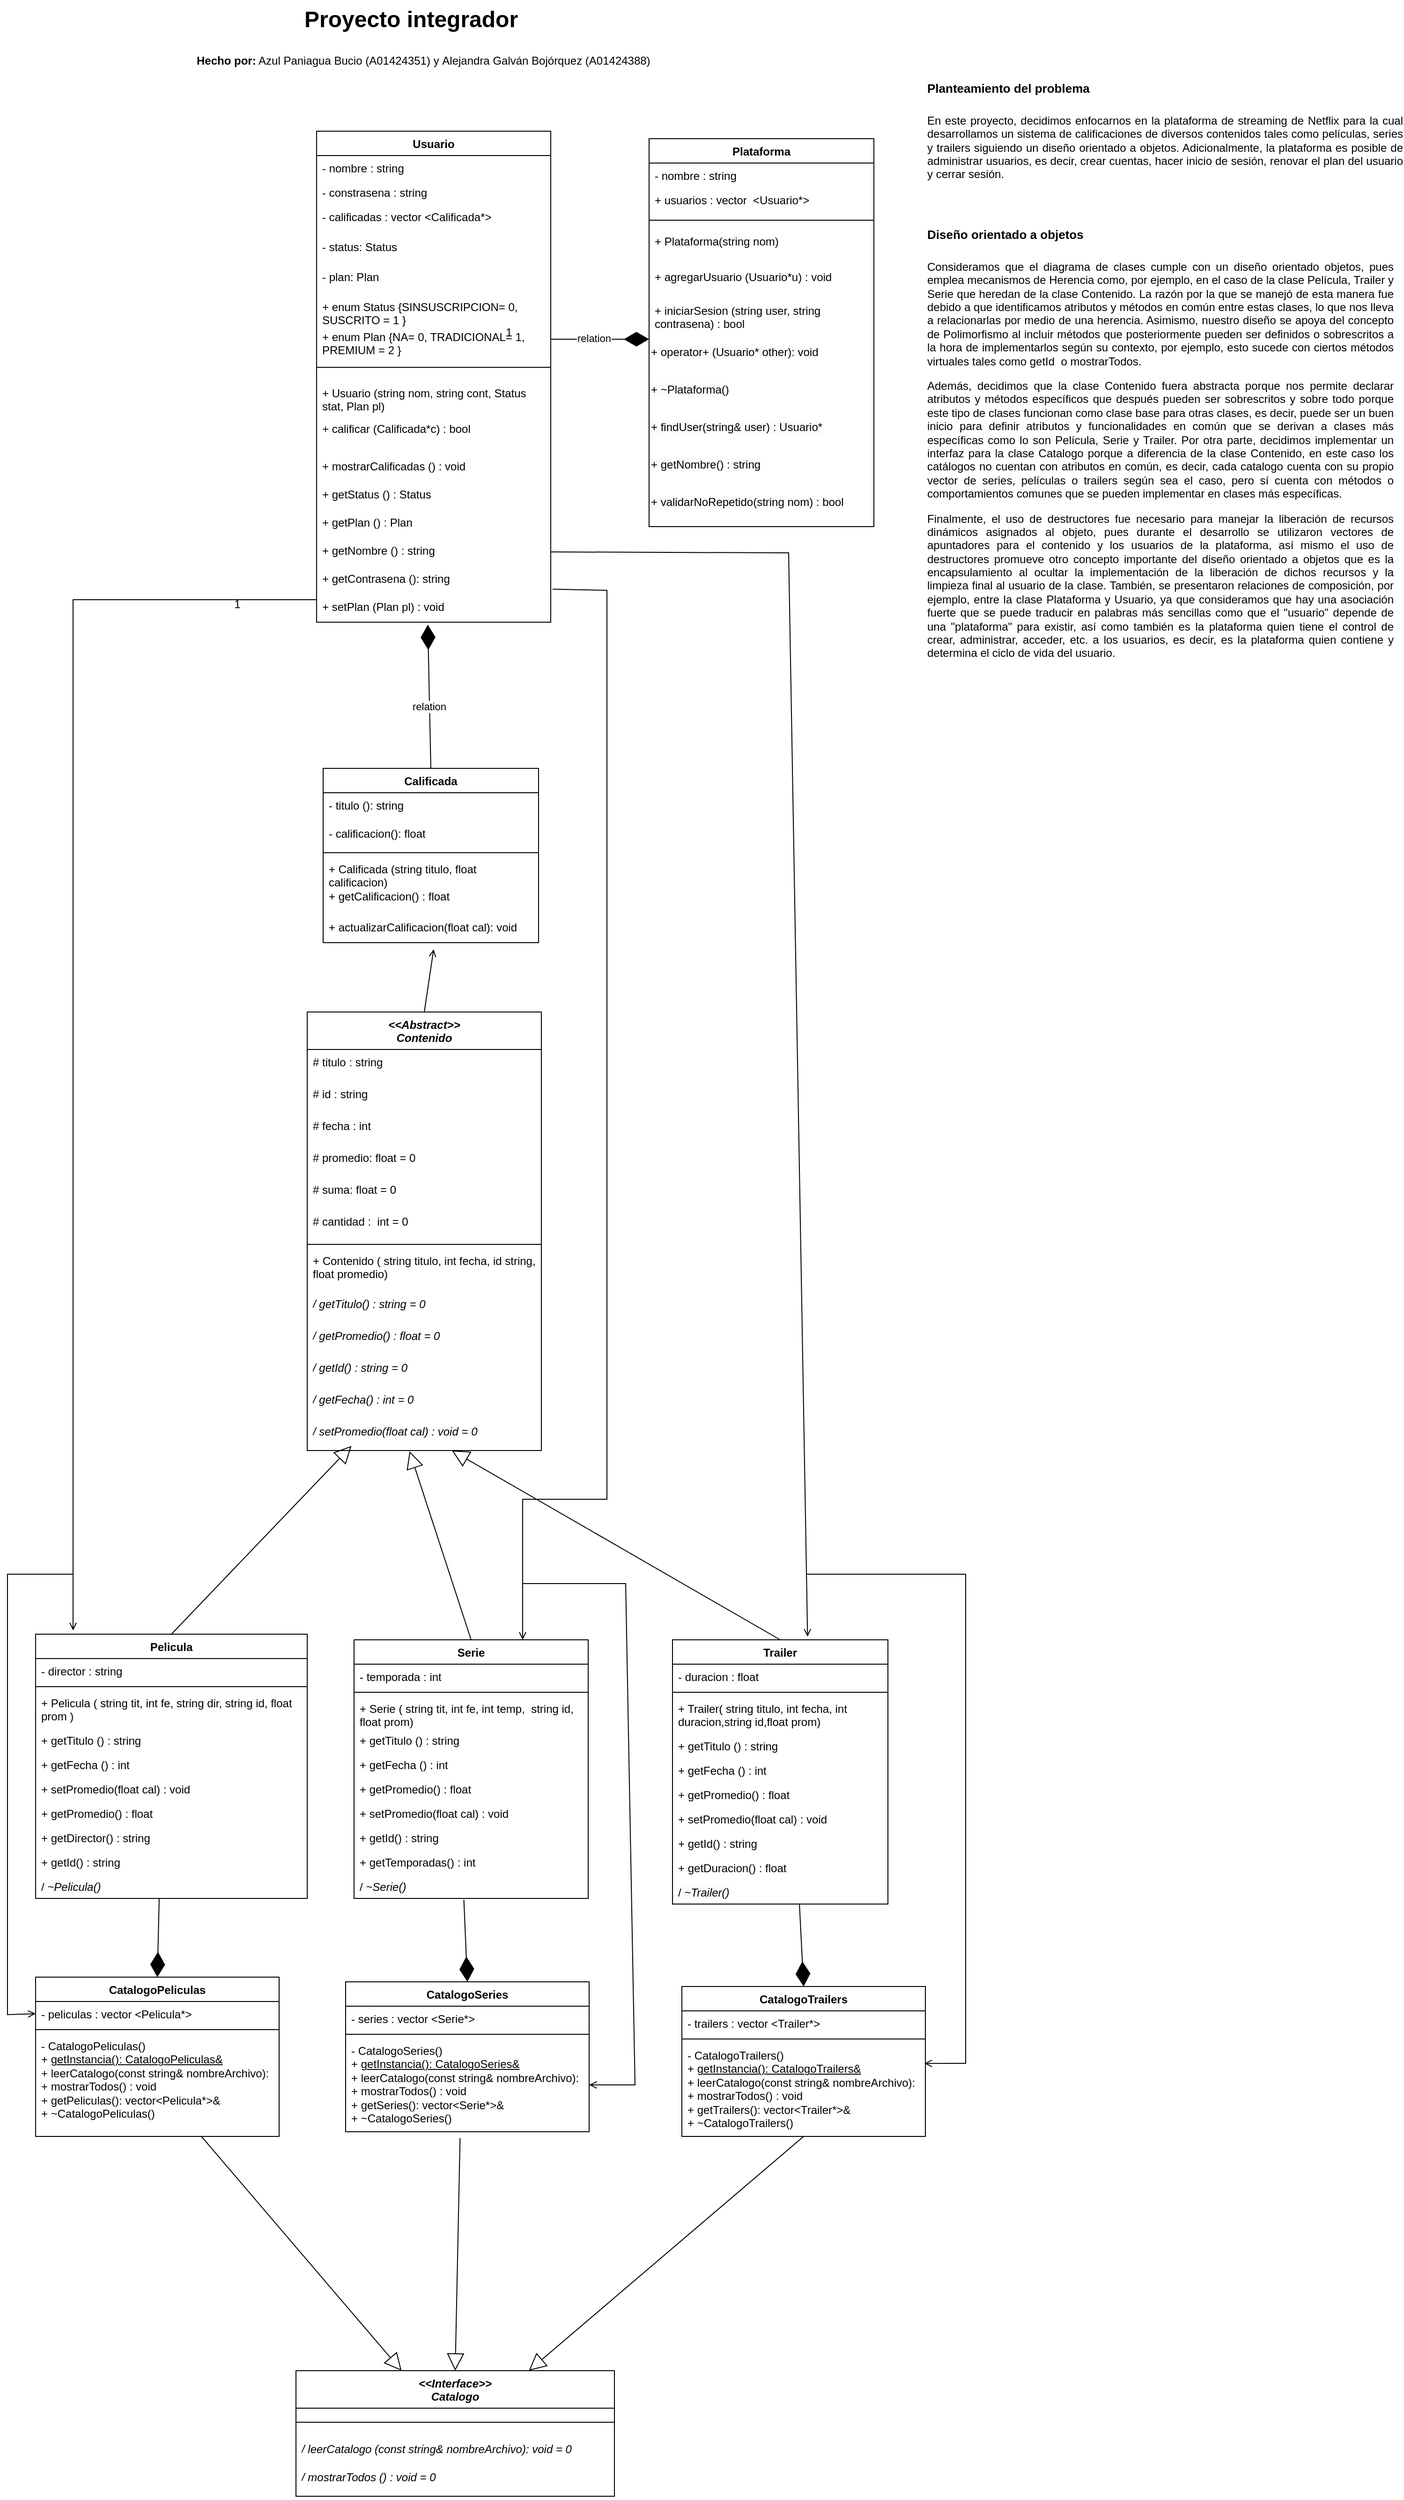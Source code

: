 <mxfile version="24.5.2" type="google">
  <diagram name="Page-1" id="PR3UbSq3GAG8UYINNiH3">
    <mxGraphModel grid="1" page="1" gridSize="10" guides="1" tooltips="1" connect="1" arrows="1" fold="1" pageScale="1" pageWidth="850" pageHeight="1100" math="0" shadow="0">
      <root>
        <mxCell id="0" />
        <mxCell id="1" parent="0" />
        <mxCell id="RWqrNpEoHMnm_cS70pv2-60" value="&lt;h1 style=&quot;margin-top: 0px;&quot;&gt;Proyecto integrador&lt;/h1&gt;" style="text;html=1;whiteSpace=wrap;overflow=hidden;rounded=0;" vertex="1" parent="1">
          <mxGeometry x="-515" y="-1080" width="240" height="60" as="geometry" />
        </mxCell>
        <mxCell id="f2fe7t0hbXHJu--hyNN4-9" value="&lt;h1 style=&quot;margin-top: 0px; line-height: 30%;&quot;&gt;&lt;font style=&quot;font-size: 12px;&quot;&gt;Hecho por:&lt;/font&gt;&lt;font style=&quot;font-size: 12px; font-weight: normal;&quot;&gt; Azul Paniagua Bucio (A01424351) y&amp;nbsp;&lt;/font&gt;&lt;span style=&quot;font-weight: normal; font-size: 12px;&quot;&gt;&lt;font style=&quot;font-size: 12px;&quot;&gt;Alejandra Galván Bojórquez (A01424388)&lt;/font&gt;&lt;/span&gt;&lt;/h1&gt;&lt;div style=&quot;line-height: 30%;&quot;&gt;&lt;font style=&quot;font-size: 12px;&quot;&gt;&amp;nbsp;&lt;/font&gt;&lt;/div&gt;" style="text;html=1;whiteSpace=wrap;overflow=hidden;rounded=0;" vertex="1" parent="1">
          <mxGeometry x="-630" y="-1030" width="510" height="30" as="geometry" />
        </mxCell>
        <mxCell id="f2fe7t0hbXHJu--hyNN4-56" value="Calificada" style="swimlane;fontStyle=1;align=center;verticalAlign=top;childLayout=stackLayout;horizontal=1;startSize=26;horizontalStack=0;resizeParent=1;resizeParentMax=0;resizeLast=0;collapsible=1;marginBottom=0;whiteSpace=wrap;html=1;" vertex="1" parent="1">
          <mxGeometry x="-493" y="-260" width="230" height="186" as="geometry" />
        </mxCell>
        <mxCell id="ygapJr65QkryLRAP1zV6-1" value="&lt;div&gt;&lt;div&gt;&lt;div&gt;- titulo (): string&lt;/div&gt;&lt;/div&gt;&lt;/div&gt;" style="text;strokeColor=none;fillColor=none;align=left;verticalAlign=top;spacingLeft=4;spacingRight=4;overflow=hidden;rotatable=0;points=[[0,0.5],[1,0.5]];portConstraint=eastwest;whiteSpace=wrap;html=1;" vertex="1" parent="f2fe7t0hbXHJu--hyNN4-56">
          <mxGeometry y="26" width="230" height="30" as="geometry" />
        </mxCell>
        <mxCell id="ygapJr65QkryLRAP1zV6-2" value="&lt;div&gt;&lt;div&gt;&lt;div&gt;- calificacion(): float&lt;/div&gt;&lt;/div&gt;&lt;/div&gt;" style="text;strokeColor=none;fillColor=none;align=left;verticalAlign=top;spacingLeft=4;spacingRight=4;overflow=hidden;rotatable=0;points=[[0,0.5],[1,0.5]];portConstraint=eastwest;whiteSpace=wrap;html=1;" vertex="1" parent="f2fe7t0hbXHJu--hyNN4-56">
          <mxGeometry y="56" width="230" height="30" as="geometry" />
        </mxCell>
        <mxCell id="f2fe7t0hbXHJu--hyNN4-119" style="line;strokeWidth=1;fillColor=none;align=left;verticalAlign=middle;spacingTop=-1;spacingLeft=3;spacingRight=3;rotatable=0;labelPosition=right;points=[];portConstraint=eastwest;strokeColor=inherit;" vertex="1" parent="f2fe7t0hbXHJu--hyNN4-56">
          <mxGeometry y="86" width="230" height="8" as="geometry" />
        </mxCell>
        <mxCell id="f2fe7t0hbXHJu--hyNN4-121" value="+ Calificada (string titulo, float calificacion)&lt;div&gt;+ getCalificacion() : float&lt;/div&gt;&lt;div&gt;&lt;br&gt;&lt;/div&gt;" style="text;strokeColor=none;fillColor=none;align=left;verticalAlign=top;spacingLeft=4;spacingRight=4;overflow=hidden;rotatable=0;points=[[0,0.5],[1,0.5]];portConstraint=eastwest;whiteSpace=wrap;html=1;" vertex="1" parent="f2fe7t0hbXHJu--hyNN4-56">
          <mxGeometry y="94" width="230" height="62" as="geometry" />
        </mxCell>
        <mxCell id="ygapJr65QkryLRAP1zV6-3" value="&lt;div&gt;&lt;div&gt;&lt;div&gt;+ actualizarCalificacion(float cal): void&lt;/div&gt;&lt;/div&gt;&lt;/div&gt;" style="text;strokeColor=none;fillColor=none;align=left;verticalAlign=top;spacingLeft=4;spacingRight=4;overflow=hidden;rotatable=0;points=[[0,0.5],[1,0.5]];portConstraint=eastwest;whiteSpace=wrap;html=1;" vertex="1" parent="f2fe7t0hbXHJu--hyNN4-56">
          <mxGeometry y="156" width="230" height="30" as="geometry" />
        </mxCell>
        <mxCell id="f2fe7t0hbXHJu--hyNN4-67" value="Usuario" style="swimlane;fontStyle=1;align=center;verticalAlign=top;childLayout=stackLayout;horizontal=1;startSize=26;horizontalStack=0;resizeParent=1;resizeParentMax=0;resizeLast=0;collapsible=1;marginBottom=0;whiteSpace=wrap;html=1;" vertex="1" parent="1">
          <mxGeometry x="-500" y="-940" width="250" height="524" as="geometry" />
        </mxCell>
        <mxCell id="f2fe7t0hbXHJu--hyNN4-68" value="- nombre : string&lt;div&gt;&lt;br&gt;&lt;/div&gt;" style="text;strokeColor=none;fillColor=none;align=left;verticalAlign=top;spacingLeft=4;spacingRight=4;overflow=hidden;rotatable=0;points=[[0,0.5],[1,0.5]];portConstraint=eastwest;whiteSpace=wrap;html=1;" vertex="1" parent="f2fe7t0hbXHJu--hyNN4-67">
          <mxGeometry y="26" width="250" height="26" as="geometry" />
        </mxCell>
        <mxCell id="f2fe7t0hbXHJu--hyNN4-71" value="- constrasena : string" style="text;strokeColor=none;fillColor=none;align=left;verticalAlign=top;spacingLeft=4;spacingRight=4;overflow=hidden;rotatable=0;points=[[0,0.5],[1,0.5]];portConstraint=eastwest;whiteSpace=wrap;html=1;" vertex="1" parent="f2fe7t0hbXHJu--hyNN4-67">
          <mxGeometry y="52" width="250" height="26" as="geometry" />
        </mxCell>
        <mxCell id="f2fe7t0hbXHJu--hyNN4-72" value="- calificadas : vector &amp;lt;Calificada*&amp;gt;" style="text;strokeColor=none;fillColor=none;align=left;verticalAlign=top;spacingLeft=4;spacingRight=4;overflow=hidden;rotatable=0;points=[[0,0.5],[1,0.5]];portConstraint=eastwest;whiteSpace=wrap;html=1;" vertex="1" parent="f2fe7t0hbXHJu--hyNN4-67">
          <mxGeometry y="78" width="250" height="32" as="geometry" />
        </mxCell>
        <mxCell id="ygapJr65QkryLRAP1zV6-35" value="- status: Status" style="text;strokeColor=none;fillColor=none;align=left;verticalAlign=top;spacingLeft=4;spacingRight=4;overflow=hidden;rotatable=0;points=[[0,0.5],[1,0.5]];portConstraint=eastwest;whiteSpace=wrap;html=1;" vertex="1" parent="f2fe7t0hbXHJu--hyNN4-67">
          <mxGeometry y="110" width="250" height="32" as="geometry" />
        </mxCell>
        <mxCell id="ygapJr65QkryLRAP1zV6-36" value="- plan: Plan" style="text;strokeColor=none;fillColor=none;align=left;verticalAlign=top;spacingLeft=4;spacingRight=4;overflow=hidden;rotatable=0;points=[[0,0.5],[1,0.5]];portConstraint=eastwest;whiteSpace=wrap;html=1;" vertex="1" parent="f2fe7t0hbXHJu--hyNN4-67">
          <mxGeometry y="142" width="250" height="32" as="geometry" />
        </mxCell>
        <mxCell id="LFOxkJ6n_N2fNvhx64AH-6" value="+ enum Status {SINSUSCRIPCION= 0, SUSCRITO = 1 }" style="text;strokeColor=none;fillColor=none;align=left;verticalAlign=top;spacingLeft=4;spacingRight=4;overflow=hidden;rotatable=0;points=[[0,0.5],[1,0.5]];portConstraint=eastwest;whiteSpace=wrap;html=1;" vertex="1" parent="f2fe7t0hbXHJu--hyNN4-67">
          <mxGeometry y="174" width="250" height="32" as="geometry" />
        </mxCell>
        <mxCell id="LFOxkJ6n_N2fNvhx64AH-7" value="+ enum Plan {NA= 0, TRADICIONAL= 1, PREMIUM = 2 }" style="text;strokeColor=none;fillColor=none;align=left;verticalAlign=top;spacingLeft=4;spacingRight=4;overflow=hidden;rotatable=0;points=[[0,0.5],[1,0.5]];portConstraint=eastwest;whiteSpace=wrap;html=1;" vertex="1" parent="f2fe7t0hbXHJu--hyNN4-67">
          <mxGeometry y="206" width="250" height="32" as="geometry" />
        </mxCell>
        <mxCell id="f2fe7t0hbXHJu--hyNN4-69" value="" style="line;strokeWidth=1;fillColor=none;align=left;verticalAlign=middle;spacingTop=-1;spacingLeft=3;spacingRight=3;rotatable=0;labelPosition=right;points=[];portConstraint=eastwest;strokeColor=inherit;" vertex="1" parent="f2fe7t0hbXHJu--hyNN4-67">
          <mxGeometry y="238" width="250" height="28" as="geometry" />
        </mxCell>
        <mxCell id="LFOxkJ6n_N2fNvhx64AH-3" value="+ Usuario (string nom, string cont, Status stat, Plan pl)&amp;nbsp;" style="text;strokeColor=none;fillColor=none;align=left;verticalAlign=top;spacingLeft=4;spacingRight=4;overflow=hidden;rotatable=0;points=[[0,0.5],[1,0.5]];portConstraint=eastwest;whiteSpace=wrap;html=1;" vertex="1" parent="f2fe7t0hbXHJu--hyNN4-67">
          <mxGeometry y="266" width="250" height="38" as="geometry" />
        </mxCell>
        <mxCell id="f2fe7t0hbXHJu--hyNN4-70" value="+ calificar (Calificada*c) : bool" style="text;strokeColor=none;fillColor=none;align=left;verticalAlign=top;spacingLeft=4;spacingRight=4;overflow=hidden;rotatable=0;points=[[0,0.5],[1,0.5]];portConstraint=eastwest;whiteSpace=wrap;html=1;" vertex="1" parent="f2fe7t0hbXHJu--hyNN4-67">
          <mxGeometry y="304" width="250" height="40" as="geometry" />
        </mxCell>
        <mxCell id="VCUR_qglZ12FgEqFGpEF-26" value="&lt;div&gt;&lt;div&gt;&lt;div&gt;+ mostrarCalificadas () : void&lt;/div&gt;&lt;/div&gt;&lt;/div&gt;" style="text;strokeColor=none;fillColor=none;align=left;verticalAlign=top;spacingLeft=4;spacingRight=4;overflow=hidden;rotatable=0;points=[[0,0.5],[1,0.5]];portConstraint=eastwest;whiteSpace=wrap;html=1;" vertex="1" parent="f2fe7t0hbXHJu--hyNN4-67">
          <mxGeometry y="344" width="250" height="30" as="geometry" />
        </mxCell>
        <mxCell id="VCUR_qglZ12FgEqFGpEF-27" value="&lt;div&gt;&lt;div&gt;&lt;div&gt;+ getStatus () : Status&lt;/div&gt;&lt;/div&gt;&lt;/div&gt;" style="text;strokeColor=none;fillColor=none;align=left;verticalAlign=top;spacingLeft=4;spacingRight=4;overflow=hidden;rotatable=0;points=[[0,0.5],[1,0.5]];portConstraint=eastwest;whiteSpace=wrap;html=1;" vertex="1" parent="f2fe7t0hbXHJu--hyNN4-67">
          <mxGeometry y="374" width="250" height="30" as="geometry" />
        </mxCell>
        <mxCell id="uCkf8cGrzhcHj4z0dSB0-1" value="&lt;div&gt;&lt;div&gt;&lt;div&gt;+ getPlan () : Plan&lt;/div&gt;&lt;/div&gt;&lt;/div&gt;" style="text;strokeColor=none;fillColor=none;align=left;verticalAlign=top;spacingLeft=4;spacingRight=4;overflow=hidden;rotatable=0;points=[[0,0.5],[1,0.5]];portConstraint=eastwest;whiteSpace=wrap;html=1;" vertex="1" parent="f2fe7t0hbXHJu--hyNN4-67">
          <mxGeometry y="404" width="250" height="30" as="geometry" />
        </mxCell>
        <mxCell id="VCUR_qglZ12FgEqFGpEF-28" value="&lt;div&gt;&lt;div&gt;&lt;div&gt;+ getNombre () : string&lt;/div&gt;&lt;/div&gt;&lt;/div&gt;" style="text;strokeColor=none;fillColor=none;align=left;verticalAlign=top;spacingLeft=4;spacingRight=4;overflow=hidden;rotatable=0;points=[[0,0.5],[1,0.5]];portConstraint=eastwest;whiteSpace=wrap;html=1;" vertex="1" parent="f2fe7t0hbXHJu--hyNN4-67">
          <mxGeometry y="434" width="250" height="30" as="geometry" />
        </mxCell>
        <mxCell id="VCUR_qglZ12FgEqFGpEF-29" value="&lt;div&gt;&lt;div&gt;&lt;div&gt;+ getContrasena (): string&lt;/div&gt;&lt;/div&gt;&lt;/div&gt;" style="text;strokeColor=none;fillColor=none;align=left;verticalAlign=top;spacingLeft=4;spacingRight=4;overflow=hidden;rotatable=0;points=[[0,0.5],[1,0.5]];portConstraint=eastwest;whiteSpace=wrap;html=1;" vertex="1" parent="f2fe7t0hbXHJu--hyNN4-67">
          <mxGeometry y="464" width="250" height="30" as="geometry" />
        </mxCell>
        <mxCell id="ygapJr65QkryLRAP1zV6-37" value="&lt;div&gt;&lt;div&gt;&lt;div&gt;+ setPlan (Plan pl) : void&lt;/div&gt;&lt;/div&gt;&lt;/div&gt;" style="text;strokeColor=none;fillColor=none;align=left;verticalAlign=top;spacingLeft=4;spacingRight=4;overflow=hidden;rotatable=0;points=[[0,0.5],[1,0.5]];portConstraint=eastwest;whiteSpace=wrap;html=1;" vertex="1" parent="f2fe7t0hbXHJu--hyNN4-67">
          <mxGeometry y="494" width="250" height="30" as="geometry" />
        </mxCell>
        <mxCell id="f2fe7t0hbXHJu--hyNN4-90" value="Pelicula" style="swimlane;fontStyle=1;align=center;verticalAlign=top;childLayout=stackLayout;horizontal=1;startSize=26;horizontalStack=0;resizeParent=1;resizeParentMax=0;resizeLast=0;collapsible=1;marginBottom=0;whiteSpace=wrap;html=1;" vertex="1" parent="1">
          <mxGeometry x="-800" y="664" width="290" height="282" as="geometry" />
        </mxCell>
        <mxCell id="9oREWvD0_WZMFCLAsdle-3" value="- director : string" style="text;strokeColor=none;fillColor=none;align=left;verticalAlign=top;spacingLeft=4;spacingRight=4;overflow=hidden;rotatable=0;points=[[0,0.5],[1,0.5]];portConstraint=eastwest;whiteSpace=wrap;html=1;" vertex="1" parent="f2fe7t0hbXHJu--hyNN4-90">
          <mxGeometry y="26" width="290" height="26" as="geometry" />
        </mxCell>
        <mxCell id="f2fe7t0hbXHJu--hyNN4-92" value="" style="line;strokeWidth=1;fillColor=none;align=left;verticalAlign=middle;spacingTop=-1;spacingLeft=3;spacingRight=3;rotatable=0;labelPosition=right;points=[];portConstraint=eastwest;strokeColor=inherit;" vertex="1" parent="f2fe7t0hbXHJu--hyNN4-90">
          <mxGeometry y="52" width="290" height="8" as="geometry" />
        </mxCell>
        <mxCell id="f2fe7t0hbXHJu--hyNN4-99" value="+ Pelicula ( string tit, int fe, string dir, string id, float prom )" style="text;strokeColor=none;fillColor=none;align=left;verticalAlign=top;spacingLeft=4;spacingRight=4;overflow=hidden;rotatable=0;points=[[0,0.5],[1,0.5]];portConstraint=eastwest;whiteSpace=wrap;html=1;" vertex="1" parent="f2fe7t0hbXHJu--hyNN4-90">
          <mxGeometry y="60" width="290" height="40" as="geometry" />
        </mxCell>
        <mxCell id="f2fe7t0hbXHJu--hyNN4-93" value="+ getTitulo () : string" style="text;strokeColor=none;fillColor=none;align=left;verticalAlign=top;spacingLeft=4;spacingRight=4;overflow=hidden;rotatable=0;points=[[0,0.5],[1,0.5]];portConstraint=eastwest;whiteSpace=wrap;html=1;" vertex="1" parent="f2fe7t0hbXHJu--hyNN4-90">
          <mxGeometry y="100" width="290" height="26" as="geometry" />
        </mxCell>
        <mxCell id="f2fe7t0hbXHJu--hyNN4-95" value="+ getFecha () : int" style="text;strokeColor=none;fillColor=none;align=left;verticalAlign=top;spacingLeft=4;spacingRight=4;overflow=hidden;rotatable=0;points=[[0,0.5],[1,0.5]];portConstraint=eastwest;whiteSpace=wrap;html=1;" vertex="1" parent="f2fe7t0hbXHJu--hyNN4-90">
          <mxGeometry y="126" width="290" height="26" as="geometry" />
        </mxCell>
        <mxCell id="ygapJr65QkryLRAP1zV6-15" value="+ setPromedio(float cal) : void" style="text;strokeColor=none;fillColor=none;align=left;verticalAlign=top;spacingLeft=4;spacingRight=4;overflow=hidden;rotatable=0;points=[[0,0.5],[1,0.5]];portConstraint=eastwest;whiteSpace=wrap;html=1;" vertex="1" parent="f2fe7t0hbXHJu--hyNN4-90">
          <mxGeometry y="152" width="290" height="26" as="geometry" />
        </mxCell>
        <mxCell id="ygapJr65QkryLRAP1zV6-16" value="+ getPromedio() : float" style="text;strokeColor=none;fillColor=none;align=left;verticalAlign=top;spacingLeft=4;spacingRight=4;overflow=hidden;rotatable=0;points=[[0,0.5],[1,0.5]];portConstraint=eastwest;whiteSpace=wrap;html=1;" vertex="1" parent="f2fe7t0hbXHJu--hyNN4-90">
          <mxGeometry y="178" width="290" height="26" as="geometry" />
        </mxCell>
        <mxCell id="ygapJr65QkryLRAP1zV6-17" value="+ getDirector() : string" style="text;strokeColor=none;fillColor=none;align=left;verticalAlign=top;spacingLeft=4;spacingRight=4;overflow=hidden;rotatable=0;points=[[0,0.5],[1,0.5]];portConstraint=eastwest;whiteSpace=wrap;html=1;" vertex="1" parent="f2fe7t0hbXHJu--hyNN4-90">
          <mxGeometry y="204" width="290" height="26" as="geometry" />
        </mxCell>
        <mxCell id="ygapJr65QkryLRAP1zV6-18" value="+ getId() : string" style="text;strokeColor=none;fillColor=none;align=left;verticalAlign=top;spacingLeft=4;spacingRight=4;overflow=hidden;rotatable=0;points=[[0,0.5],[1,0.5]];portConstraint=eastwest;whiteSpace=wrap;html=1;" vertex="1" parent="f2fe7t0hbXHJu--hyNN4-90">
          <mxGeometry y="230" width="290" height="26" as="geometry" />
        </mxCell>
        <mxCell id="g78ZaQsjaM9Lkr8JsXPa-11" value="&lt;span style=&quot;color: rgb(0, 0, 0); font-family: Helvetica; font-size: 12px; font-style: normal; font-variant-ligatures: normal; font-variant-caps: normal; font-weight: 400; letter-spacing: normal; orphans: 2; text-align: left; text-indent: 0px; text-transform: none; widows: 2; word-spacing: 0px; -webkit-text-stroke-width: 0px; white-space: normal; background-color: rgb(251, 251, 251); text-decoration-thickness: initial; text-decoration-style: initial; text-decoration-color: initial; display: inline !important; float: none;&quot;&gt;/&amp;nbsp;&lt;/span&gt;&lt;i style=&quot;forced-color-adjust: none; color: rgb(0, 0, 0); font-family: Helvetica; font-size: 12px; font-variant-ligatures: normal; font-variant-caps: normal; font-weight: 400; letter-spacing: normal; orphans: 2; text-align: left; text-indent: 0px; text-transform: none; widows: 2; word-spacing: 0px; -webkit-text-stroke-width: 0px; white-space: normal; background-color: rgb(251, 251, 251); text-decoration-thickness: initial; text-decoration-style: initial; text-decoration-color: initial;&quot;&gt;~Pelicula()&lt;/i&gt;" style="text;strokeColor=none;fillColor=none;align=left;verticalAlign=top;spacingLeft=4;spacingRight=4;overflow=hidden;rotatable=0;points=[[0,0.5],[1,0.5]];portConstraint=eastwest;whiteSpace=wrap;html=1;" vertex="1" parent="f2fe7t0hbXHJu--hyNN4-90">
          <mxGeometry y="256" width="290" height="26" as="geometry" />
        </mxCell>
        <mxCell id="f2fe7t0hbXHJu--hyNN4-100" value="CatalogoPeliculas" style="swimlane;fontStyle=1;align=center;verticalAlign=top;childLayout=stackLayout;horizontal=1;startSize=26;horizontalStack=0;resizeParent=1;resizeParentMax=0;resizeLast=0;collapsible=1;marginBottom=0;whiteSpace=wrap;html=1;" vertex="1" parent="1">
          <mxGeometry x="-800" y="1030" width="260" height="170" as="geometry" />
        </mxCell>
        <mxCell id="f2fe7t0hbXHJu--hyNN4-101" value="- peliculas : vector &amp;lt;Pelicula*&amp;gt;" style="text;strokeColor=none;fillColor=none;align=left;verticalAlign=top;spacingLeft=4;spacingRight=4;overflow=hidden;rotatable=0;points=[[0,0.5],[1,0.5]];portConstraint=eastwest;whiteSpace=wrap;html=1;" vertex="1" parent="f2fe7t0hbXHJu--hyNN4-100">
          <mxGeometry y="26" width="260" height="26" as="geometry" />
        </mxCell>
        <mxCell id="f2fe7t0hbXHJu--hyNN4-102" value="" style="line;strokeWidth=1;fillColor=none;align=left;verticalAlign=middle;spacingTop=-1;spacingLeft=3;spacingRight=3;rotatable=0;labelPosition=right;points=[];portConstraint=eastwest;strokeColor=inherit;" vertex="1" parent="f2fe7t0hbXHJu--hyNN4-100">
          <mxGeometry y="52" width="260" height="8" as="geometry" />
        </mxCell>
        <mxCell id="ygapJr65QkryLRAP1zV6-6" value="&lt;div&gt;- CatalogoPeliculas()&lt;/div&gt;&lt;div&gt;+ &lt;u&gt;getInstancia():&amp;nbsp;&lt;span style=&quot;background-color: initial;&quot;&gt;CatalogoPeliculas&amp;amp;&lt;/span&gt;&lt;/u&gt;&lt;/div&gt;&lt;div&gt;+ leerCatalogo(const string&amp;amp; nombreArchivo):&lt;/div&gt;&lt;div&gt;+ mostrarTodos() : void&lt;/div&gt;&lt;div&gt;&lt;span style=&quot;background-color: initial;&quot;&gt;+ getPeliculas():&amp;nbsp;&lt;/span&gt;&lt;span style=&quot;background-color: initial;&quot;&gt;vector&amp;lt;Pelicula*&amp;gt;&amp;amp;&lt;/span&gt;&lt;/div&gt;&lt;div&gt;+ ~CatalogoPeliculas()&lt;span style=&quot;background-color: initial;&quot;&gt;&lt;br&gt;&lt;/span&gt;&lt;/div&gt;" style="text;strokeColor=none;fillColor=none;align=left;verticalAlign=top;spacingLeft=4;spacingRight=4;overflow=hidden;rotatable=0;points=[[0,0.5],[1,0.5]];portConstraint=eastwest;whiteSpace=wrap;html=1;" vertex="1" parent="f2fe7t0hbXHJu--hyNN4-100">
          <mxGeometry y="60" width="260" height="110" as="geometry" />
        </mxCell>
        <mxCell id="f2fe7t0hbXHJu--hyNN4-110" value="Plataforma" style="swimlane;fontStyle=1;align=center;verticalAlign=top;childLayout=stackLayout;horizontal=1;startSize=26;horizontalStack=0;resizeParent=1;resizeParentMax=0;resizeLast=0;collapsible=1;marginBottom=0;whiteSpace=wrap;html=1;" vertex="1" parent="1">
          <mxGeometry x="-145" y="-932" width="240" height="414" as="geometry" />
        </mxCell>
        <mxCell id="LFOxkJ6n_N2fNvhx64AH-4" value="- nombre : string" style="text;strokeColor=none;fillColor=none;align=left;verticalAlign=top;spacingLeft=4;spacingRight=4;overflow=hidden;rotatable=0;points=[[0,0.5],[1,0.5]];portConstraint=eastwest;whiteSpace=wrap;html=1;" vertex="1" parent="f2fe7t0hbXHJu--hyNN4-110">
          <mxGeometry y="26" width="240" height="26" as="geometry" />
        </mxCell>
        <mxCell id="f2fe7t0hbXHJu--hyNN4-111" value="+ usuarios : vector&amp;nbsp; &amp;lt;Usuario*&amp;gt;" style="text;strokeColor=none;fillColor=none;align=left;verticalAlign=top;spacingLeft=4;spacingRight=4;overflow=hidden;rotatable=0;points=[[0,0.5],[1,0.5]];portConstraint=eastwest;whiteSpace=wrap;html=1;" vertex="1" parent="f2fe7t0hbXHJu--hyNN4-110">
          <mxGeometry y="52" width="240" height="26" as="geometry" />
        </mxCell>
        <mxCell id="f2fe7t0hbXHJu--hyNN4-112" value="" style="line;strokeWidth=1;fillColor=none;align=left;verticalAlign=middle;spacingTop=-1;spacingLeft=3;spacingRight=3;rotatable=0;labelPosition=right;points=[];portConstraint=eastwest;strokeColor=inherit;" vertex="1" parent="f2fe7t0hbXHJu--hyNN4-110">
          <mxGeometry y="78" width="240" height="18" as="geometry" />
        </mxCell>
        <mxCell id="ygapJr65QkryLRAP1zV6-29" value="+ Plataforma(string nom)" style="text;strokeColor=none;fillColor=none;align=left;verticalAlign=top;spacingLeft=4;spacingRight=4;overflow=hidden;rotatable=0;points=[[0,0.5],[1,0.5]];portConstraint=eastwest;whiteSpace=wrap;html=1;" vertex="1" parent="f2fe7t0hbXHJu--hyNN4-110">
          <mxGeometry y="96" width="240" height="38" as="geometry" />
        </mxCell>
        <mxCell id="LFOxkJ6n_N2fNvhx64AH-5" value="+ agregarUsuario (Usuario*u) : void" style="text;strokeColor=none;fillColor=none;align=left;verticalAlign=top;spacingLeft=4;spacingRight=4;overflow=hidden;rotatable=0;points=[[0,0.5],[1,0.5]];portConstraint=eastwest;whiteSpace=wrap;html=1;" vertex="1" parent="f2fe7t0hbXHJu--hyNN4-110">
          <mxGeometry y="134" width="240" height="36" as="geometry" />
        </mxCell>
        <mxCell id="LFOxkJ6n_N2fNvhx64AH-2" value="+ iniciarSesion (string user, string contrasena) : bool" style="text;strokeColor=none;fillColor=none;align=left;verticalAlign=top;spacingLeft=4;spacingRight=4;overflow=hidden;rotatable=0;points=[[0,0.5],[1,0.5]];portConstraint=eastwest;whiteSpace=wrap;html=1;" vertex="1" parent="f2fe7t0hbXHJu--hyNN4-110">
          <mxGeometry y="170" width="240" height="44" as="geometry" />
        </mxCell>
        <mxCell id="ygapJr65QkryLRAP1zV6-30" value="&lt;span style=&quot;color: rgb(0, 0, 0); font-family: Helvetica; font-size: 12px; font-style: normal; font-variant-ligatures: normal; font-variant-caps: normal; font-weight: 400; letter-spacing: normal; orphans: 2; text-align: left; text-indent: 0px; text-transform: none; widows: 2; word-spacing: 0px; -webkit-text-stroke-width: 0px; white-space: normal; background-color: rgb(251, 251, 251); text-decoration-thickness: initial; text-decoration-style: initial; text-decoration-color: initial; display: inline !important; float: none;&quot;&gt;+ operator+ (Usuario* other): void&lt;/span&gt;" style="text;whiteSpace=wrap;html=1;" vertex="1" parent="f2fe7t0hbXHJu--hyNN4-110">
          <mxGeometry y="214" width="240" height="40" as="geometry" />
        </mxCell>
        <mxCell id="ygapJr65QkryLRAP1zV6-31" value="&lt;span style=&quot;color: rgb(0, 0, 0); font-family: Helvetica; font-size: 12px; font-style: normal; font-variant-ligatures: normal; font-variant-caps: normal; font-weight: 400; letter-spacing: normal; orphans: 2; text-align: left; text-indent: 0px; text-transform: none; widows: 2; word-spacing: 0px; -webkit-text-stroke-width: 0px; white-space: normal; background-color: rgb(251, 251, 251); text-decoration-thickness: initial; text-decoration-style: initial; text-decoration-color: initial; display: inline !important; float: none;&quot;&gt;+ ~Plataforma()&lt;/span&gt;" style="text;whiteSpace=wrap;html=1;" vertex="1" parent="f2fe7t0hbXHJu--hyNN4-110">
          <mxGeometry y="254" width="240" height="40" as="geometry" />
        </mxCell>
        <mxCell id="ygapJr65QkryLRAP1zV6-33" value="&lt;span style=&quot;color: rgb(0, 0, 0); font-family: Helvetica; font-size: 12px; font-style: normal; font-variant-ligatures: normal; font-variant-caps: normal; font-weight: 400; letter-spacing: normal; orphans: 2; text-align: left; text-indent: 0px; text-transform: none; widows: 2; word-spacing: 0px; -webkit-text-stroke-width: 0px; white-space: normal; background-color: rgb(251, 251, 251); text-decoration-thickness: initial; text-decoration-style: initial; text-decoration-color: initial; display: inline !important; float: none;&quot;&gt;+ findUser(string&amp;amp; user) : Usuario*&lt;/span&gt;" style="text;whiteSpace=wrap;html=1;" vertex="1" parent="f2fe7t0hbXHJu--hyNN4-110">
          <mxGeometry y="294" width="240" height="40" as="geometry" />
        </mxCell>
        <mxCell id="ygapJr65QkryLRAP1zV6-34" value="&lt;span style=&quot;color: rgb(0, 0, 0); font-family: Helvetica; font-size: 12px; font-style: normal; font-variant-ligatures: normal; font-variant-caps: normal; font-weight: 400; letter-spacing: normal; orphans: 2; text-align: left; text-indent: 0px; text-transform: none; widows: 2; word-spacing: 0px; -webkit-text-stroke-width: 0px; white-space: normal; background-color: rgb(251, 251, 251); text-decoration-thickness: initial; text-decoration-style: initial; text-decoration-color: initial; display: inline !important; float: none;&quot;&gt;+ getNombre() : string&lt;/span&gt;" style="text;whiteSpace=wrap;html=1;" vertex="1" parent="f2fe7t0hbXHJu--hyNN4-110">
          <mxGeometry y="334" width="240" height="40" as="geometry" />
        </mxCell>
        <mxCell id="ygapJr65QkryLRAP1zV6-32" value="&lt;span style=&quot;color: rgb(0, 0, 0); font-family: Helvetica; font-size: 12px; font-style: normal; font-variant-ligatures: normal; font-variant-caps: normal; font-weight: 400; letter-spacing: normal; orphans: 2; text-align: left; text-indent: 0px; text-transform: none; widows: 2; word-spacing: 0px; -webkit-text-stroke-width: 0px; white-space: normal; background-color: rgb(251, 251, 251); text-decoration-thickness: initial; text-decoration-style: initial; text-decoration-color: initial; display: inline !important; float: none;&quot;&gt;+ validarNoRepetido(string nom) : bool&lt;/span&gt;" style="text;whiteSpace=wrap;html=1;" vertex="1" parent="f2fe7t0hbXHJu--hyNN4-110">
          <mxGeometry y="374" width="240" height="40" as="geometry" />
        </mxCell>
        <mxCell id="f2fe7t0hbXHJu--hyNN4-130" value="Trailer" style="swimlane;fontStyle=1;align=center;verticalAlign=top;childLayout=stackLayout;horizontal=1;startSize=26;horizontalStack=0;resizeParent=1;resizeParentMax=0;resizeLast=0;collapsible=1;marginBottom=0;whiteSpace=wrap;html=1;" vertex="1" parent="1">
          <mxGeometry x="-120" y="670" width="230" height="282" as="geometry" />
        </mxCell>
        <mxCell id="uEIclcREbl9YvGs-XqGo-29" value="- duracion : float" style="text;strokeColor=none;fillColor=none;align=left;verticalAlign=top;spacingLeft=4;spacingRight=4;overflow=hidden;rotatable=0;points=[[0,0.5],[1,0.5]];portConstraint=eastwest;whiteSpace=wrap;html=1;" vertex="1" parent="f2fe7t0hbXHJu--hyNN4-130">
          <mxGeometry y="26" width="230" height="26" as="geometry" />
        </mxCell>
        <mxCell id="f2fe7t0hbXHJu--hyNN4-135" style="line;strokeWidth=1;fillColor=none;align=left;verticalAlign=middle;spacingTop=-1;spacingLeft=3;spacingRight=3;rotatable=0;labelPosition=right;points=[];portConstraint=eastwest;strokeColor=inherit;" vertex="1" parent="f2fe7t0hbXHJu--hyNN4-130">
          <mxGeometry y="52" width="230" height="8" as="geometry" />
        </mxCell>
        <mxCell id="uEIclcREbl9YvGs-XqGo-30" value="+ Trailer( string titulo, int fecha, int duracion,string id,float prom)" style="text;strokeColor=none;fillColor=none;align=left;verticalAlign=top;spacingLeft=4;spacingRight=4;overflow=hidden;rotatable=0;points=[[0,0.5],[1,0.5]];portConstraint=eastwest;whiteSpace=wrap;html=1;" vertex="1" parent="f2fe7t0hbXHJu--hyNN4-130">
          <mxGeometry y="60" width="230" height="40" as="geometry" />
        </mxCell>
        <mxCell id="uEIclcREbl9YvGs-XqGo-31" value="+ getTitulo () : string" style="text;strokeColor=none;fillColor=none;align=left;verticalAlign=top;spacingLeft=4;spacingRight=4;overflow=hidden;rotatable=0;points=[[0,0.5],[1,0.5]];portConstraint=eastwest;whiteSpace=wrap;html=1;" vertex="1" parent="f2fe7t0hbXHJu--hyNN4-130">
          <mxGeometry y="100" width="230" height="26" as="geometry" />
        </mxCell>
        <mxCell id="uEIclcREbl9YvGs-XqGo-32" value="+ getFecha () : int" style="text;strokeColor=none;fillColor=none;align=left;verticalAlign=top;spacingLeft=4;spacingRight=4;overflow=hidden;rotatable=0;points=[[0,0.5],[1,0.5]];portConstraint=eastwest;whiteSpace=wrap;html=1;" vertex="1" parent="f2fe7t0hbXHJu--hyNN4-130">
          <mxGeometry y="126" width="230" height="26" as="geometry" />
        </mxCell>
        <mxCell id="ygapJr65QkryLRAP1zV6-25" value="+ getPromedio() : float" style="text;strokeColor=none;fillColor=none;align=left;verticalAlign=top;spacingLeft=4;spacingRight=4;overflow=hidden;rotatable=0;points=[[0,0.5],[1,0.5]];portConstraint=eastwest;whiteSpace=wrap;html=1;" vertex="1" parent="f2fe7t0hbXHJu--hyNN4-130">
          <mxGeometry y="152" width="230" height="26" as="geometry" />
        </mxCell>
        <mxCell id="ygapJr65QkryLRAP1zV6-26" value="+ setPromedio(float cal) : void" style="text;strokeColor=none;fillColor=none;align=left;verticalAlign=top;spacingLeft=4;spacingRight=4;overflow=hidden;rotatable=0;points=[[0,0.5],[1,0.5]];portConstraint=eastwest;whiteSpace=wrap;html=1;" vertex="1" parent="f2fe7t0hbXHJu--hyNN4-130">
          <mxGeometry y="178" width="230" height="26" as="geometry" />
        </mxCell>
        <mxCell id="ygapJr65QkryLRAP1zV6-27" value="+ getId() : string" style="text;strokeColor=none;fillColor=none;align=left;verticalAlign=top;spacingLeft=4;spacingRight=4;overflow=hidden;rotatable=0;points=[[0,0.5],[1,0.5]];portConstraint=eastwest;whiteSpace=wrap;html=1;" vertex="1" parent="f2fe7t0hbXHJu--hyNN4-130">
          <mxGeometry y="204" width="230" height="26" as="geometry" />
        </mxCell>
        <mxCell id="ygapJr65QkryLRAP1zV6-28" value="+ getDuracion() : float" style="text;strokeColor=none;fillColor=none;align=left;verticalAlign=top;spacingLeft=4;spacingRight=4;overflow=hidden;rotatable=0;points=[[0,0.5],[1,0.5]];portConstraint=eastwest;whiteSpace=wrap;html=1;" vertex="1" parent="f2fe7t0hbXHJu--hyNN4-130">
          <mxGeometry y="230" width="230" height="26" as="geometry" />
        </mxCell>
        <mxCell id="g78ZaQsjaM9Lkr8JsXPa-12" value="&lt;span style=&quot;color: rgb(0, 0, 0); font-family: Helvetica; font-size: 12px; font-style: normal; font-variant-ligatures: normal; font-variant-caps: normal; font-weight: 400; letter-spacing: normal; orphans: 2; text-align: left; text-indent: 0px; text-transform: none; widows: 2; word-spacing: 0px; -webkit-text-stroke-width: 0px; white-space: normal; background-color: rgb(251, 251, 251); text-decoration-thickness: initial; text-decoration-style: initial; text-decoration-color: initial; display: inline !important; float: none;&quot;&gt;/&amp;nbsp;&lt;/span&gt;&lt;i style=&quot;forced-color-adjust: none; color: rgb(0, 0, 0); font-family: Helvetica; font-size: 12px; font-variant-ligatures: normal; font-variant-caps: normal; font-weight: 400; letter-spacing: normal; orphans: 2; text-align: left; text-indent: 0px; text-transform: none; widows: 2; word-spacing: 0px; -webkit-text-stroke-width: 0px; white-space: normal; background-color: rgb(251, 251, 251); text-decoration-thickness: initial; text-decoration-style: initial; text-decoration-color: initial;&quot;&gt;~Trailer()&lt;/i&gt;" style="text;strokeColor=none;fillColor=none;align=left;verticalAlign=top;spacingLeft=4;spacingRight=4;overflow=hidden;rotatable=0;points=[[0,0.5],[1,0.5]];portConstraint=eastwest;whiteSpace=wrap;html=1;" vertex="1" parent="f2fe7t0hbXHJu--hyNN4-130">
          <mxGeometry y="256" width="230" height="26" as="geometry" />
        </mxCell>
        <mxCell id="f2fe7t0hbXHJu--hyNN4-138" value="" style="endArrow=diamondThin;endFill=1;endSize=24;html=1;rounded=0;entryX=0;entryY=0;entryDx=0;entryDy=0;exitX=1;exitY=0.5;exitDx=0;exitDy=0;" edge="1" parent="1" source="LFOxkJ6n_N2fNvhx64AH-7" target="ygapJr65QkryLRAP1zV6-30">
          <mxGeometry width="160" relative="1" as="geometry">
            <mxPoint x="-339" y="-650" as="sourcePoint" />
            <mxPoint x="-340" y="-710" as="targetPoint" />
          </mxGeometry>
        </mxCell>
        <mxCell id="g78ZaQsjaM9Lkr8JsXPa-40" value="relation" style="edgeLabel;html=1;align=center;verticalAlign=middle;resizable=0;points=[];" vertex="1" connectable="0" parent="f2fe7t0hbXHJu--hyNN4-138">
          <mxGeometry x="-0.137" y="1" relative="1" as="geometry">
            <mxPoint as="offset" />
          </mxGeometry>
        </mxCell>
        <mxCell id="f2fe7t0hbXHJu--hyNN4-139" value="&lt;div&gt;&lt;i&gt;&amp;lt;&amp;lt;Abstract&amp;gt;&amp;gt;&lt;/i&gt;&lt;/div&gt;&lt;i&gt;Contenido&lt;/i&gt;" style="swimlane;fontStyle=1;align=center;verticalAlign=top;childLayout=stackLayout;horizontal=1;startSize=40;horizontalStack=0;resizeParent=1;resizeParentMax=0;resizeLast=0;collapsible=1;marginBottom=0;whiteSpace=wrap;html=1;" vertex="1" parent="1">
          <mxGeometry x="-510" width="250" height="468" as="geometry" />
        </mxCell>
        <mxCell id="f2fe7t0hbXHJu--hyNN4-141" value="# titulo : string" style="text;strokeColor=none;fillColor=none;align=left;verticalAlign=top;spacingLeft=4;spacingRight=4;overflow=hidden;rotatable=0;points=[[0,0.5],[1,0.5]];portConstraint=eastwest;whiteSpace=wrap;html=1;" vertex="1" parent="f2fe7t0hbXHJu--hyNN4-139">
          <mxGeometry y="40" width="250" height="34" as="geometry" />
        </mxCell>
        <mxCell id="ygapJr65QkryLRAP1zV6-7" value="# id : string" style="text;strokeColor=none;fillColor=none;align=left;verticalAlign=top;spacingLeft=4;spacingRight=4;overflow=hidden;rotatable=0;points=[[0,0.5],[1,0.5]];portConstraint=eastwest;whiteSpace=wrap;html=1;" vertex="1" parent="f2fe7t0hbXHJu--hyNN4-139">
          <mxGeometry y="74" width="250" height="34" as="geometry" />
        </mxCell>
        <mxCell id="f2fe7t0hbXHJu--hyNN4-142" value="# fecha : int&amp;nbsp;" style="text;strokeColor=none;fillColor=none;align=left;verticalAlign=top;spacingLeft=4;spacingRight=4;overflow=hidden;rotatable=0;points=[[0,0.5],[1,0.5]];portConstraint=eastwest;whiteSpace=wrap;html=1;" vertex="1" parent="f2fe7t0hbXHJu--hyNN4-139">
          <mxGeometry y="108" width="250" height="34" as="geometry" />
        </mxCell>
        <mxCell id="7v9jkRY1sMCXLvKqTUWr-1" value="# promedio: float = 0" style="text;strokeColor=none;fillColor=none;align=left;verticalAlign=top;spacingLeft=4;spacingRight=4;overflow=hidden;rotatable=0;points=[[0,0.5],[1,0.5]];portConstraint=eastwest;whiteSpace=wrap;html=1;" vertex="1" parent="f2fe7t0hbXHJu--hyNN4-139">
          <mxGeometry y="142" width="250" height="34" as="geometry" />
        </mxCell>
        <mxCell id="ygapJr65QkryLRAP1zV6-13" value="# suma: float = 0" style="text;strokeColor=none;fillColor=none;align=left;verticalAlign=top;spacingLeft=4;spacingRight=4;overflow=hidden;rotatable=0;points=[[0,0.5],[1,0.5]];portConstraint=eastwest;whiteSpace=wrap;html=1;" vertex="1" parent="f2fe7t0hbXHJu--hyNN4-139">
          <mxGeometry y="176" width="250" height="34" as="geometry" />
        </mxCell>
        <mxCell id="ygapJr65QkryLRAP1zV6-14" value="# cantidad :&amp;nbsp; int = 0" style="text;strokeColor=none;fillColor=none;align=left;verticalAlign=top;spacingLeft=4;spacingRight=4;overflow=hidden;rotatable=0;points=[[0,0.5],[1,0.5]];portConstraint=eastwest;whiteSpace=wrap;html=1;" vertex="1" parent="f2fe7t0hbXHJu--hyNN4-139">
          <mxGeometry y="210" width="250" height="34" as="geometry" />
        </mxCell>
        <mxCell id="f2fe7t0hbXHJu--hyNN4-144" style="line;strokeWidth=1;fillColor=none;align=left;verticalAlign=middle;spacingTop=-1;spacingLeft=3;spacingRight=3;rotatable=0;labelPosition=right;points=[];portConstraint=eastwest;strokeColor=inherit;" vertex="1" parent="f2fe7t0hbXHJu--hyNN4-139">
          <mxGeometry y="244" width="250" height="8" as="geometry" />
        </mxCell>
        <mxCell id="f2fe7t0hbXHJu--hyNN4-145" value="+ Contenido ( string titulo, int fecha, id string, float promedio)" style="text;strokeColor=none;fillColor=none;align=left;verticalAlign=top;spacingLeft=4;spacingRight=4;overflow=hidden;rotatable=0;points=[[0,0.5],[1,0.5]];portConstraint=eastwest;whiteSpace=wrap;html=1;" vertex="1" parent="f2fe7t0hbXHJu--hyNN4-139">
          <mxGeometry y="252" width="250" height="46" as="geometry" />
        </mxCell>
        <mxCell id="ygapJr65QkryLRAP1zV6-8" value="&lt;i&gt;/ getTitulo() : string = 0&amp;nbsp; &amp;nbsp;&lt;/i&gt;" style="text;strokeColor=none;fillColor=none;align=left;verticalAlign=top;spacingLeft=4;spacingRight=4;overflow=hidden;rotatable=0;points=[[0,0.5],[1,0.5]];portConstraint=eastwest;whiteSpace=wrap;html=1;" vertex="1" parent="f2fe7t0hbXHJu--hyNN4-139">
          <mxGeometry y="298" width="250" height="34" as="geometry" />
        </mxCell>
        <mxCell id="ygapJr65QkryLRAP1zV6-10" value="&lt;i&gt;/ getPromedio() : float = 0&amp;nbsp; &amp;nbsp;&lt;/i&gt;" style="text;strokeColor=none;fillColor=none;align=left;verticalAlign=top;spacingLeft=4;spacingRight=4;overflow=hidden;rotatable=0;points=[[0,0.5],[1,0.5]];portConstraint=eastwest;whiteSpace=wrap;html=1;" vertex="1" parent="f2fe7t0hbXHJu--hyNN4-139">
          <mxGeometry y="332" width="250" height="34" as="geometry" />
        </mxCell>
        <mxCell id="ygapJr65QkryLRAP1zV6-9" value="&lt;i&gt;/ getId() : string = 0&amp;nbsp; &amp;nbsp;&lt;/i&gt;" style="text;strokeColor=none;fillColor=none;align=left;verticalAlign=top;spacingLeft=4;spacingRight=4;overflow=hidden;rotatable=0;points=[[0,0.5],[1,0.5]];portConstraint=eastwest;whiteSpace=wrap;html=1;" vertex="1" parent="f2fe7t0hbXHJu--hyNN4-139">
          <mxGeometry y="366" width="250" height="34" as="geometry" />
        </mxCell>
        <mxCell id="ygapJr65QkryLRAP1zV6-11" value="&lt;i&gt;/ getFecha() : int = 0&amp;nbsp; &amp;nbsp;&lt;/i&gt;" style="text;strokeColor=none;fillColor=none;align=left;verticalAlign=top;spacingLeft=4;spacingRight=4;overflow=hidden;rotatable=0;points=[[0,0.5],[1,0.5]];portConstraint=eastwest;whiteSpace=wrap;html=1;" vertex="1" parent="f2fe7t0hbXHJu--hyNN4-139">
          <mxGeometry y="400" width="250" height="34" as="geometry" />
        </mxCell>
        <mxCell id="ygapJr65QkryLRAP1zV6-12" value="&lt;i&gt;/ setPromedio(float cal) : void = 0&amp;nbsp; &amp;nbsp;&lt;/i&gt;" style="text;strokeColor=none;fillColor=none;align=left;verticalAlign=top;spacingLeft=4;spacingRight=4;overflow=hidden;rotatable=0;points=[[0,0.5],[1,0.5]];portConstraint=eastwest;whiteSpace=wrap;html=1;" vertex="1" parent="f2fe7t0hbXHJu--hyNN4-139">
          <mxGeometry y="434" width="250" height="34" as="geometry" />
        </mxCell>
        <mxCell id="uEIclcREbl9YvGs-XqGo-1" value="Serie" style="swimlane;fontStyle=1;align=center;verticalAlign=top;childLayout=stackLayout;horizontal=1;startSize=26;horizontalStack=0;resizeParent=1;resizeParentMax=0;resizeLast=0;collapsible=1;marginBottom=0;whiteSpace=wrap;html=1;" vertex="1" parent="1">
          <mxGeometry x="-460" y="670" width="250" height="276" as="geometry" />
        </mxCell>
        <mxCell id="uEIclcREbl9YvGs-XqGo-5" value="- temporada : int" style="text;strokeColor=none;fillColor=none;align=left;verticalAlign=top;spacingLeft=4;spacingRight=4;overflow=hidden;rotatable=0;points=[[0,0.5],[1,0.5]];portConstraint=eastwest;whiteSpace=wrap;html=1;" vertex="1" parent="uEIclcREbl9YvGs-XqGo-1">
          <mxGeometry y="26" width="250" height="26" as="geometry" />
        </mxCell>
        <mxCell id="uEIclcREbl9YvGs-XqGo-6" value="" style="line;strokeWidth=1;fillColor=none;align=left;verticalAlign=middle;spacingTop=-1;spacingLeft=3;spacingRight=3;rotatable=0;labelPosition=right;points=[];portConstraint=eastwest;strokeColor=inherit;" vertex="1" parent="uEIclcREbl9YvGs-XqGo-1">
          <mxGeometry y="52" width="250" height="8" as="geometry" />
        </mxCell>
        <mxCell id="uEIclcREbl9YvGs-XqGo-7" value="+ Serie ( string tit, int fe, int temp,&amp;nbsp; string id, float prom)" style="text;strokeColor=none;fillColor=none;align=left;verticalAlign=top;spacingLeft=4;spacingRight=4;overflow=hidden;rotatable=0;points=[[0,0.5],[1,0.5]];portConstraint=eastwest;whiteSpace=wrap;html=1;" vertex="1" parent="uEIclcREbl9YvGs-XqGo-1">
          <mxGeometry y="60" width="250" height="34" as="geometry" />
        </mxCell>
        <mxCell id="uEIclcREbl9YvGs-XqGo-8" value="+ getTitulo () : string" style="text;strokeColor=none;fillColor=none;align=left;verticalAlign=top;spacingLeft=4;spacingRight=4;overflow=hidden;rotatable=0;points=[[0,0.5],[1,0.5]];portConstraint=eastwest;whiteSpace=wrap;html=1;" vertex="1" parent="uEIclcREbl9YvGs-XqGo-1">
          <mxGeometry y="94" width="250" height="26" as="geometry" />
        </mxCell>
        <mxCell id="uEIclcREbl9YvGs-XqGo-9" value="+ getFecha () : int" style="text;strokeColor=none;fillColor=none;align=left;verticalAlign=top;spacingLeft=4;spacingRight=4;overflow=hidden;rotatable=0;points=[[0,0.5],[1,0.5]];portConstraint=eastwest;whiteSpace=wrap;html=1;" vertex="1" parent="uEIclcREbl9YvGs-XqGo-1">
          <mxGeometry y="120" width="250" height="26" as="geometry" />
        </mxCell>
        <mxCell id="ygapJr65QkryLRAP1zV6-20" value="+ getPromedio() : float" style="text;strokeColor=none;fillColor=none;align=left;verticalAlign=top;spacingLeft=4;spacingRight=4;overflow=hidden;rotatable=0;points=[[0,0.5],[1,0.5]];portConstraint=eastwest;whiteSpace=wrap;html=1;" vertex="1" parent="uEIclcREbl9YvGs-XqGo-1">
          <mxGeometry y="146" width="250" height="26" as="geometry" />
        </mxCell>
        <mxCell id="ygapJr65QkryLRAP1zV6-19" value="+ setPromedio(float cal) : void" style="text;strokeColor=none;fillColor=none;align=left;verticalAlign=top;spacingLeft=4;spacingRight=4;overflow=hidden;rotatable=0;points=[[0,0.5],[1,0.5]];portConstraint=eastwest;whiteSpace=wrap;html=1;" vertex="1" parent="uEIclcREbl9YvGs-XqGo-1">
          <mxGeometry y="172" width="250" height="26" as="geometry" />
        </mxCell>
        <mxCell id="ygapJr65QkryLRAP1zV6-21" value="+ getId() : string" style="text;strokeColor=none;fillColor=none;align=left;verticalAlign=top;spacingLeft=4;spacingRight=4;overflow=hidden;rotatable=0;points=[[0,0.5],[1,0.5]];portConstraint=eastwest;whiteSpace=wrap;html=1;" vertex="1" parent="uEIclcREbl9YvGs-XqGo-1">
          <mxGeometry y="198" width="250" height="26" as="geometry" />
        </mxCell>
        <mxCell id="ygapJr65QkryLRAP1zV6-22" value="+ getTemporadas() : int" style="text;strokeColor=none;fillColor=none;align=left;verticalAlign=top;spacingLeft=4;spacingRight=4;overflow=hidden;rotatable=0;points=[[0,0.5],[1,0.5]];portConstraint=eastwest;whiteSpace=wrap;html=1;" vertex="1" parent="uEIclcREbl9YvGs-XqGo-1">
          <mxGeometry y="224" width="250" height="26" as="geometry" />
        </mxCell>
        <mxCell id="g78ZaQsjaM9Lkr8JsXPa-10" value="/&amp;nbsp;&lt;i&gt;~Serie()&lt;/i&gt;" style="text;strokeColor=none;fillColor=none;align=left;verticalAlign=top;spacingLeft=4;spacingRight=4;overflow=hidden;rotatable=0;points=[[0,0.5],[1,0.5]];portConstraint=eastwest;whiteSpace=wrap;html=1;" vertex="1" parent="uEIclcREbl9YvGs-XqGo-1">
          <mxGeometry y="250" width="250" height="26" as="geometry" />
        </mxCell>
        <mxCell id="f2fe7t0hbXHJu--hyNN4-148" value="" style="endArrow=block;endSize=16;endFill=0;html=1;rounded=0;exitX=0.5;exitY=0;exitDx=0;exitDy=0;" edge="1" parent="1" source="f2fe7t0hbXHJu--hyNN4-130" target="ygapJr65QkryLRAP1zV6-12">
          <mxGeometry width="160" relative="1" as="geometry">
            <mxPoint x="-34.25" y="344.85" as="sourcePoint" />
            <mxPoint x="-330" y="10.002" as="targetPoint" />
          </mxGeometry>
        </mxCell>
        <mxCell id="f2fe7t0hbXHJu--hyNN4-149" value="" style="endArrow=block;endSize=16;endFill=0;html=1;rounded=0;exitX=0.5;exitY=0;exitDx=0;exitDy=0;entryX=0.189;entryY=0.857;entryDx=0;entryDy=0;entryPerimeter=0;" edge="1" parent="1" source="f2fe7t0hbXHJu--hyNN4-90" target="ygapJr65QkryLRAP1zV6-12">
          <mxGeometry width="160" relative="1" as="geometry">
            <mxPoint x="-215" y="-329" as="sourcePoint" />
            <mxPoint x="-440" y="-300" as="targetPoint" />
            <Array as="points" />
          </mxGeometry>
        </mxCell>
        <mxCell id="uEIclcREbl9YvGs-XqGo-12" value="CatalogoSeries" style="swimlane;fontStyle=1;align=center;verticalAlign=top;childLayout=stackLayout;horizontal=1;startSize=26;horizontalStack=0;resizeParent=1;resizeParentMax=0;resizeLast=0;collapsible=1;marginBottom=0;whiteSpace=wrap;html=1;" vertex="1" parent="1">
          <mxGeometry x="-469" y="1035" width="260" height="160" as="geometry" />
        </mxCell>
        <mxCell id="uEIclcREbl9YvGs-XqGo-13" value="- series : vector &amp;lt;Serie*&amp;gt;" style="text;strokeColor=none;fillColor=none;align=left;verticalAlign=top;spacingLeft=4;spacingRight=4;overflow=hidden;rotatable=0;points=[[0,0.5],[1,0.5]];portConstraint=eastwest;whiteSpace=wrap;html=1;" vertex="1" parent="uEIclcREbl9YvGs-XqGo-12">
          <mxGeometry y="26" width="260" height="26" as="geometry" />
        </mxCell>
        <mxCell id="uEIclcREbl9YvGs-XqGo-14" value="" style="line;strokeWidth=1;fillColor=none;align=left;verticalAlign=middle;spacingTop=-1;spacingLeft=3;spacingRight=3;rotatable=0;labelPosition=right;points=[];portConstraint=eastwest;strokeColor=inherit;" vertex="1" parent="uEIclcREbl9YvGs-XqGo-12">
          <mxGeometry y="52" width="260" height="8" as="geometry" />
        </mxCell>
        <mxCell id="ygapJr65QkryLRAP1zV6-4" value="&lt;div&gt;- CatalogoSeries()&lt;/div&gt;&lt;div&gt;+ &lt;u&gt;getInstancia():&amp;nbsp;&lt;span style=&quot;background-color: initial;&quot;&gt;CatalogoSeries&amp;amp;&lt;/span&gt;&lt;/u&gt;&lt;/div&gt;&lt;div&gt;+ leerCatalogo(const string&amp;amp; nombreArchivo):&lt;/div&gt;&lt;div&gt;+ mostrarTodos() : void&lt;/div&gt;&lt;div&gt;&lt;span style=&quot;background-color: initial;&quot;&gt;+ getSeries():&amp;nbsp;&lt;/span&gt;&lt;span style=&quot;background-color: initial;&quot;&gt;vector&amp;lt;Serie*&amp;gt;&amp;amp;&lt;/span&gt;&lt;/div&gt;&lt;div&gt;+ ~CatalogoSeries()&lt;span style=&quot;background-color: initial;&quot;&gt;&lt;br&gt;&lt;/span&gt;&lt;/div&gt;" style="text;strokeColor=none;fillColor=none;align=left;verticalAlign=top;spacingLeft=4;spacingRight=4;overflow=hidden;rotatable=0;points=[[0,0.5],[1,0.5]];portConstraint=eastwest;whiteSpace=wrap;html=1;" vertex="1" parent="uEIclcREbl9YvGs-XqGo-12">
          <mxGeometry y="60" width="260" height="100" as="geometry" />
        </mxCell>
        <mxCell id="uEIclcREbl9YvGs-XqGo-19" value="CatalogoTrailers" style="swimlane;fontStyle=1;align=center;verticalAlign=top;childLayout=stackLayout;horizontal=1;startSize=26;horizontalStack=0;resizeParent=1;resizeParentMax=0;resizeLast=0;collapsible=1;marginBottom=0;whiteSpace=wrap;html=1;" vertex="1" parent="1">
          <mxGeometry x="-110" y="1040" width="260" height="160" as="geometry" />
        </mxCell>
        <mxCell id="uEIclcREbl9YvGs-XqGo-20" value="- trailers : vector &amp;lt;Trailer*&amp;gt;" style="text;strokeColor=none;fillColor=none;align=left;verticalAlign=top;spacingLeft=4;spacingRight=4;overflow=hidden;rotatable=0;points=[[0,0.5],[1,0.5]];portConstraint=eastwest;whiteSpace=wrap;html=1;" vertex="1" parent="uEIclcREbl9YvGs-XqGo-19">
          <mxGeometry y="26" width="260" height="26" as="geometry" />
        </mxCell>
        <mxCell id="uEIclcREbl9YvGs-XqGo-21" value="" style="line;strokeWidth=1;fillColor=none;align=left;verticalAlign=middle;spacingTop=-1;spacingLeft=3;spacingRight=3;rotatable=0;labelPosition=right;points=[];portConstraint=eastwest;strokeColor=inherit;" vertex="1" parent="uEIclcREbl9YvGs-XqGo-19">
          <mxGeometry y="52" width="260" height="8" as="geometry" />
        </mxCell>
        <mxCell id="ygapJr65QkryLRAP1zV6-5" value="&lt;div&gt;- CatalogoTrailers()&lt;/div&gt;&lt;div&gt;+ &lt;u&gt;getInstancia():&amp;nbsp;&lt;span style=&quot;background-color: initial;&quot;&gt;CatalogoTrailers&amp;amp;&lt;/span&gt;&lt;/u&gt;&lt;/div&gt;&lt;div&gt;+ leerCatalogo(const string&amp;amp; nombreArchivo):&lt;/div&gt;&lt;div&gt;+ mostrarTodos() : void&lt;/div&gt;&lt;div&gt;&lt;span style=&quot;background-color: initial;&quot;&gt;+ getTrailers():&amp;nbsp;&lt;/span&gt;&lt;span style=&quot;background-color: initial;&quot;&gt;vector&amp;lt;Trailer*&amp;gt;&amp;amp;&lt;/span&gt;&lt;/div&gt;&lt;div&gt;+ ~CatalogoTrailers()&lt;span style=&quot;background-color: initial;&quot;&gt;&lt;br&gt;&lt;/span&gt;&lt;/div&gt;" style="text;strokeColor=none;fillColor=none;align=left;verticalAlign=top;spacingLeft=4;spacingRight=4;overflow=hidden;rotatable=0;points=[[0,0.5],[1,0.5]];portConstraint=eastwest;whiteSpace=wrap;html=1;" vertex="1" parent="uEIclcREbl9YvGs-XqGo-19">
          <mxGeometry y="60" width="260" height="100" as="geometry" />
        </mxCell>
        <mxCell id="uEIclcREbl9YvGs-XqGo-26" value="" style="endArrow=diamondThin;endFill=1;endSize=24;html=1;rounded=0;entryX=0.5;entryY=0;entryDx=0;entryDy=0;exitX=0.469;exitY=1.059;exitDx=0;exitDy=0;exitPerimeter=0;" edge="1" parent="1" source="g78ZaQsjaM9Lkr8JsXPa-10" target="uEIclcREbl9YvGs-XqGo-12">
          <mxGeometry width="160" relative="1" as="geometry">
            <mxPoint x="-340" y="510" as="sourcePoint" />
            <mxPoint x="-437" y="254" as="targetPoint" />
          </mxGeometry>
        </mxCell>
        <mxCell id="uEIclcREbl9YvGs-XqGo-27" value="" style="endArrow=diamondThin;endFill=1;endSize=24;html=1;rounded=0;entryX=0.5;entryY=0;entryDx=0;entryDy=0;exitX=0.589;exitY=0.976;exitDx=0;exitDy=0;exitPerimeter=0;" edge="1" parent="1" source="g78ZaQsjaM9Lkr8JsXPa-12" target="uEIclcREbl9YvGs-XqGo-19">
          <mxGeometry width="160" relative="1" as="geometry">
            <mxPoint x="-50" y="580" as="sourcePoint" />
            <mxPoint x="700" y="330.0" as="targetPoint" />
            <Array as="points" />
          </mxGeometry>
        </mxCell>
        <mxCell id="VCUR_qglZ12FgEqFGpEF-5" value="&lt;div&gt;&lt;i&gt;&amp;lt;&amp;lt;Interface&amp;gt;&amp;gt;&lt;/i&gt;&lt;/div&gt;&lt;i&gt;Catalogo&lt;/i&gt;&lt;div&gt;&lt;i&gt;&lt;br&gt;&lt;/i&gt;&lt;/div&gt;" style="swimlane;fontStyle=1;align=center;verticalAlign=top;childLayout=stackLayout;horizontal=1;startSize=40;horizontalStack=0;resizeParent=1;resizeParentMax=0;resizeLast=0;collapsible=1;marginBottom=0;whiteSpace=wrap;html=1;" vertex="1" parent="1">
          <mxGeometry x="-522" y="1450" width="340" height="134" as="geometry" />
        </mxCell>
        <mxCell id="VCUR_qglZ12FgEqFGpEF-8" value="" style="line;strokeWidth=1;fillColor=none;align=left;verticalAlign=middle;spacingTop=-1;spacingLeft=3;spacingRight=3;rotatable=0;labelPosition=right;points=[];portConstraint=eastwest;strokeColor=inherit;" vertex="1" parent="VCUR_qglZ12FgEqFGpEF-5">
          <mxGeometry y="40" width="340" height="30" as="geometry" />
        </mxCell>
        <mxCell id="VCUR_qglZ12FgEqFGpEF-24" value="&lt;i&gt;/ leerCatalogo (const string&amp;amp; nombreArchivo): void = 0&amp;nbsp;&lt;/i&gt;" style="text;strokeColor=none;fillColor=none;align=left;verticalAlign=top;spacingLeft=4;spacingRight=4;overflow=hidden;rotatable=0;points=[[0,0.5],[1,0.5]];portConstraint=eastwest;whiteSpace=wrap;html=1;" vertex="1" parent="VCUR_qglZ12FgEqFGpEF-5">
          <mxGeometry y="70" width="340" height="30" as="geometry" />
        </mxCell>
        <mxCell id="VCUR_qglZ12FgEqFGpEF-13" value="&lt;i&gt;/ mostrarTodos () : void = 0&amp;nbsp; &amp;nbsp;&lt;/i&gt;" style="text;strokeColor=none;fillColor=none;align=left;verticalAlign=top;spacingLeft=4;spacingRight=4;overflow=hidden;rotatable=0;points=[[0,0.5],[1,0.5]];portConstraint=eastwest;whiteSpace=wrap;html=1;" vertex="1" parent="VCUR_qglZ12FgEqFGpEF-5">
          <mxGeometry y="100" width="340" height="34" as="geometry" />
        </mxCell>
        <mxCell id="VCUR_qglZ12FgEqFGpEF-19" value="" style="endArrow=block;endSize=16;endFill=0;html=1;rounded=0;" edge="1" parent="1" source="ygapJr65QkryLRAP1zV6-6" target="VCUR_qglZ12FgEqFGpEF-5">
          <mxGeometry width="160" relative="1" as="geometry">
            <mxPoint x="-770" y="330" as="sourcePoint" />
            <mxPoint x="-580" y="729" as="targetPoint" />
          </mxGeometry>
        </mxCell>
        <mxCell id="VCUR_qglZ12FgEqFGpEF-20" value="" style="endArrow=block;endSize=16;endFill=0;html=1;rounded=0;exitX=0.47;exitY=1.068;exitDx=0;exitDy=0;entryX=0.5;entryY=0;entryDx=0;entryDy=0;exitPerimeter=0;" edge="1" parent="1" source="ygapJr65QkryLRAP1zV6-4" target="VCUR_qglZ12FgEqFGpEF-5">
          <mxGeometry width="160" relative="1" as="geometry">
            <mxPoint x="-435.68" y="496.2" as="sourcePoint" />
            <mxPoint x="-263" y="745" as="targetPoint" />
          </mxGeometry>
        </mxCell>
        <mxCell id="g78ZaQsjaM9Lkr8JsXPa-5" value="&lt;h1 style=&quot;margin-top: 0px;&quot;&gt;&lt;font style=&quot;font-size: 13px;&quot;&gt;Planteamiento del problema&lt;/font&gt;&lt;font style=&quot;font-size: 20px;&quot;&gt;&amp;nbsp;&lt;/font&gt;&lt;/h1&gt;&lt;p style=&quot;text-align: justify;&quot;&gt;En este proyecto, decidimos enfocarnos en la plataforma de streaming de Netflix para la cual desarrollamos un sistema de calificaciones de diversos contenidos tales como películas, series y trailers siguiendo un diseño orientado a objetos. Adicionalmente, la plataforma es posible de administrar usuarios, es decir, crear cuentas, hacer inicio de sesión, renovar el plan del usuario y cerrar sesión.&amp;nbsp;&lt;/p&gt;&lt;p style=&quot;text-align: justify;&quot;&gt;&lt;br&gt;&lt;/p&gt;&lt;p&gt;&amp;nbsp;&amp;nbsp;&lt;/p&gt;" style="text;html=1;whiteSpace=wrap;overflow=hidden;rounded=0;" vertex="1" parent="1">
          <mxGeometry x="150" y="-1010" width="510" height="156" as="geometry" />
        </mxCell>
        <mxCell id="g78ZaQsjaM9Lkr8JsXPa-6" value="&lt;h1 style=&quot;text-align: justify; margin-top: 0px;&quot;&gt;&lt;span style=&quot;font-size: 13px;&quot;&gt;Diseño orientado a objetos&lt;/span&gt;&lt;/h1&gt;&lt;p style=&quot;text-align: justify;&quot;&gt;Consideramos que el diagrama de clases cumple con un diseño orientado objetos, pues emplea mecanismos de Herencia como, por ejemplo, en el caso de la clase Película, Trailer y Serie que heredan de la clase Contenido. La razón por la que se manejó de esta manera fue debido a que identificamos atributos y métodos en común entre estas clases, lo que nos lleva a relacionarlas por medio de una herencia. Asimismo, nuestro diseño se apoya del concepto de Polimorfismo al incluir métodos que posteriormente pueden ser definidos o sobrescritos a la hora de implementarlos según su contexto, por ejemplo, esto sucede con ciertos métodos virtuales tales como getId&amp;nbsp; o mostrarTodos.&amp;nbsp;&lt;/p&gt;&lt;p style=&quot;text-align: justify;&quot;&gt;Además, decidimos que la clase Contenido fuera abstracta porque nos permite declarar atributos y métodos específicos que después pueden ser sobrescritos y sobre todo porque este tipo de clases funcionan como clase base para otras clases, es decir, puede ser un buen inicio para definir atributos y funcionalidades en común que se derivan a clases más específicas como lo son Película, Serie y Trailer. Por otra parte, decidimos implementar un interfaz para la clase Catalogo porque a diferencia de la clase Contenido, en este caso los catálogos no cuentan con atributos en común, es decir, cada catalogo cuenta con su propio vector de series, películas o trailers según sea el caso, pero sí cuenta con métodos o comportamientos comunes que se pueden implementar en clases más específicas.&amp;nbsp;&lt;/p&gt;&lt;p style=&quot;text-align: justify;&quot;&gt;Finalmente, el uso de destructores fue necesario para manejar la liberación de recursos dinámicos asignados al objeto, pues durante el desarrollo se utilizaron vectores de apuntadores para el contenido y los usuarios de la plataforma, así mismo el uso de destructores promueve otro concepto importante del diseño orientado a objetos que es la encapsulamiento al&lt;span style=&quot;background-color: initial; text-align: left;&quot;&gt;&amp;nbsp;ocultar la implementación de la liberación de dichos recursos y la limpieza final al usuario de la clase. También, se presentaron relaciones de composición, por ejemplo, entre la clase Plataforma y Usuario, ya que consideramos que hay una asociación fuerte que se puede traducir en palabras más sencillas como que el &quot;usuario&quot; depende de una &quot;plataforma&quot; para existir, así como también es la plataforma quien tiene el control de crear, administrar, acceder, etc. a los usuarios, es decir, es la plataforma quien contiene y determina el ciclo de vida del usuario.&lt;/span&gt;&lt;/p&gt;&lt;p style=&quot;text-align: justify;&quot;&gt;&lt;br&gt;&lt;/p&gt;&lt;p style=&quot;text-align: justify;&quot;&gt;&amp;nbsp;&amp;nbsp;&lt;/p&gt;" style="text;html=1;whiteSpace=wrap;overflow=hidden;rounded=0;" vertex="1" parent="1">
          <mxGeometry x="150" y="-854" width="500" height="494" as="geometry" />
        </mxCell>
        <mxCell id="g78ZaQsjaM9Lkr8JsXPa-13" value="" style="endArrow=block;endSize=16;endFill=0;html=1;rounded=0;exitX=0.5;exitY=0;exitDx=0;exitDy=0;entryX=0.437;entryY=1.025;entryDx=0;entryDy=0;entryPerimeter=0;" edge="1" parent="1" source="uEIclcREbl9YvGs-XqGo-1" target="ygapJr65QkryLRAP1zV6-12">
          <mxGeometry width="160" relative="1" as="geometry">
            <mxPoint x="-695" y="480" as="sourcePoint" />
            <mxPoint x="-478" y="389" as="targetPoint" />
            <Array as="points" />
          </mxGeometry>
        </mxCell>
        <mxCell id="g78ZaQsjaM9Lkr8JsXPa-41" value="1" style="text;align=center;fontStyle=0;verticalAlign=middle;spacingLeft=3;spacingRight=3;strokeColor=none;rotatable=0;points=[[0,0.5],[1,0.5]];portConstraint=eastwest;html=1;" vertex="1" parent="1">
          <mxGeometry x="-310" y="-730" width="30" height="10" as="geometry" />
        </mxCell>
        <mxCell id="sf6oMDxQGyJ87be28itm-1" value="" style="endArrow=block;endSize=16;endFill=0;html=1;rounded=0;exitX=0.5;exitY=1;exitDx=0;exitDy=0;" edge="1" parent="1" source="uEIclcREbl9YvGs-XqGo-19" target="VCUR_qglZ12FgEqFGpEF-5">
          <mxGeometry width="160" relative="1" as="geometry">
            <mxPoint x="-342" y="957" as="sourcePoint" />
            <mxPoint x="-350" y="1070" as="targetPoint" />
            <Array as="points" />
          </mxGeometry>
        </mxCell>
        <mxCell id="g78ZaQsjaM9Lkr8JsXPa-42" value="" style="endArrow=diamondThin;endFill=1;endSize=24;html=1;rounded=0;entryX=0.5;entryY=0;entryDx=0;entryDy=0;exitX=0.455;exitY=1.019;exitDx=0;exitDy=0;exitPerimeter=0;" edge="1" parent="1" source="g78ZaQsjaM9Lkr8JsXPa-11" target="f2fe7t0hbXHJu--hyNN4-100">
          <mxGeometry width="160" relative="1" as="geometry">
            <mxPoint x="-337" y="595" as="sourcePoint" />
            <mxPoint x="-334" y="790" as="targetPoint" />
          </mxGeometry>
        </mxCell>
        <mxCell id="g78ZaQsjaM9Lkr8JsXPa-43" value="" style="endArrow=diamondThin;endFill=1;endSize=24;html=1;rounded=0;exitX=0.5;exitY=0;exitDx=0;exitDy=0;entryX=0.475;entryY=1.089;entryDx=0;entryDy=0;entryPerimeter=0;" edge="1" parent="1" source="f2fe7t0hbXHJu--hyNN4-56" target="ygapJr65QkryLRAP1zV6-37">
          <mxGeometry width="160" relative="1" as="geometry">
            <mxPoint x="-600" y="-300" as="sourcePoint" />
            <mxPoint x="-613" y="-445" as="targetPoint" />
          </mxGeometry>
        </mxCell>
        <mxCell id="g78ZaQsjaM9Lkr8JsXPa-44" value="relation" style="edgeLabel;html=1;align=center;verticalAlign=middle;resizable=0;points=[];" vertex="1" connectable="0" parent="g78ZaQsjaM9Lkr8JsXPa-43">
          <mxGeometry x="-0.137" y="1" relative="1" as="geometry">
            <mxPoint as="offset" />
          </mxGeometry>
        </mxCell>
        <mxCell id="g78ZaQsjaM9Lkr8JsXPa-45" value="1" style="text;align=center;fontStyle=0;verticalAlign=middle;spacingLeft=3;spacingRight=3;strokeColor=none;rotatable=0;points=[[0,0.5],[1,0.5]];portConstraint=eastwest;html=1;" vertex="1" parent="1">
          <mxGeometry x="-600" y="-440" width="30" height="10" as="geometry" />
        </mxCell>
        <mxCell id="sf6oMDxQGyJ87be28itm-2" value="" style="endArrow=open;html=1;rounded=0;entryX=0.513;entryY=1.234;entryDx=0;entryDy=0;endFill=0;exitX=0.5;exitY=0;exitDx=0;exitDy=0;entryPerimeter=0;" edge="1" parent="1" source="f2fe7t0hbXHJu--hyNN4-139" target="ygapJr65QkryLRAP1zV6-3">
          <mxGeometry width="50" height="50" relative="1" as="geometry">
            <mxPoint x="-290" y="-270" as="sourcePoint" />
            <mxPoint x="-240" y="-320" as="targetPoint" />
          </mxGeometry>
        </mxCell>
        <mxCell id="sf6oMDxQGyJ87be28itm-4" value="" style="endArrow=open;html=1;rounded=0;endFill=0;" edge="1" parent="1">
          <mxGeometry width="50" height="50" relative="1" as="geometry">
            <mxPoint x="-500" y="-440" as="sourcePoint" />
            <mxPoint x="-760" y="660" as="targetPoint" />
            <Array as="points">
              <mxPoint x="-760" y="-440" />
            </Array>
          </mxGeometry>
        </mxCell>
        <mxCell id="sf6oMDxQGyJ87be28itm-5" value="" style="endArrow=open;html=1;rounded=0;endFill=0;entryX=0.627;entryY=-0.012;entryDx=0;entryDy=0;entryPerimeter=0;exitX=1;exitY=0.5;exitDx=0;exitDy=0;" edge="1" parent="1" source="VCUR_qglZ12FgEqFGpEF-28" target="f2fe7t0hbXHJu--hyNN4-130">
          <mxGeometry width="50" height="50" relative="1" as="geometry">
            <mxPoint x="-250" y="-440" as="sourcePoint" />
            <mxPoint x="-750" y="670" as="targetPoint" />
            <Array as="points">
              <mxPoint x="4" y="-490" />
            </Array>
          </mxGeometry>
        </mxCell>
        <mxCell id="sf6oMDxQGyJ87be28itm-6" value="" style="endArrow=open;html=1;rounded=0;endFill=0;entryX=1.023;entryY=0.221;entryDx=0;entryDy=0;entryPerimeter=0;" edge="1" parent="1">
          <mxGeometry width="50" height="50" relative="1" as="geometry">
            <mxPoint x="23" y="600" as="sourcePoint" />
            <mxPoint x="148.98" y="1122.1" as="targetPoint" />
            <Array as="points">
              <mxPoint x="193" y="600" />
              <mxPoint x="193" y="1122" />
            </Array>
          </mxGeometry>
        </mxCell>
        <mxCell id="g78ZaQsjaM9Lkr8JsXPa-47" value="" style="endArrow=open;html=1;rounded=0;endFill=0;entryX=0.72;entryY=0;entryDx=0;entryDy=0;exitX=1.008;exitY=0.825;exitDx=0;exitDy=0;exitPerimeter=0;entryPerimeter=0;" edge="1" parent="1" source="VCUR_qglZ12FgEqFGpEF-29" target="uEIclcREbl9YvGs-XqGo-1">
          <mxGeometry width="50" height="50" relative="1" as="geometry">
            <mxPoint x="-240" y="-430" as="sourcePoint" />
            <mxPoint x="14" y="677" as="targetPoint" />
            <Array as="points">
              <mxPoint x="-190" y="-450" />
              <mxPoint x="-190" y="520" />
              <mxPoint x="-280" y="520" />
            </Array>
          </mxGeometry>
        </mxCell>
        <mxCell id="sf6oMDxQGyJ87be28itm-7" value="" style="endArrow=open;html=1;rounded=0;endFill=0;entryX=0;entryY=0.5;entryDx=0;entryDy=0;" edge="1" parent="1" target="f2fe7t0hbXHJu--hyNN4-101">
          <mxGeometry width="50" height="50" relative="1" as="geometry">
            <mxPoint x="-760" y="600" as="sourcePoint" />
            <mxPoint x="-830" y="1310" as="targetPoint" />
            <Array as="points">
              <mxPoint x="-830" y="600" />
              <mxPoint x="-830" y="1070" />
            </Array>
          </mxGeometry>
        </mxCell>
        <mxCell id="g78ZaQsjaM9Lkr8JsXPa-48" value="" style="endArrow=open;html=1;rounded=0;endFill=0;entryX=1;entryY=0.5;entryDx=0;entryDy=0;" edge="1" parent="1" target="ygapJr65QkryLRAP1zV6-4">
          <mxGeometry width="50" height="50" relative="1" as="geometry">
            <mxPoint x="-280" y="610" as="sourcePoint" />
            <mxPoint x="-214" y="1486" as="targetPoint" />
            <Array as="points">
              <mxPoint x="-170" y="610" />
              <mxPoint x="-160" y="1145" />
            </Array>
          </mxGeometry>
        </mxCell>
      </root>
    </mxGraphModel>
  </diagram>
</mxfile>
